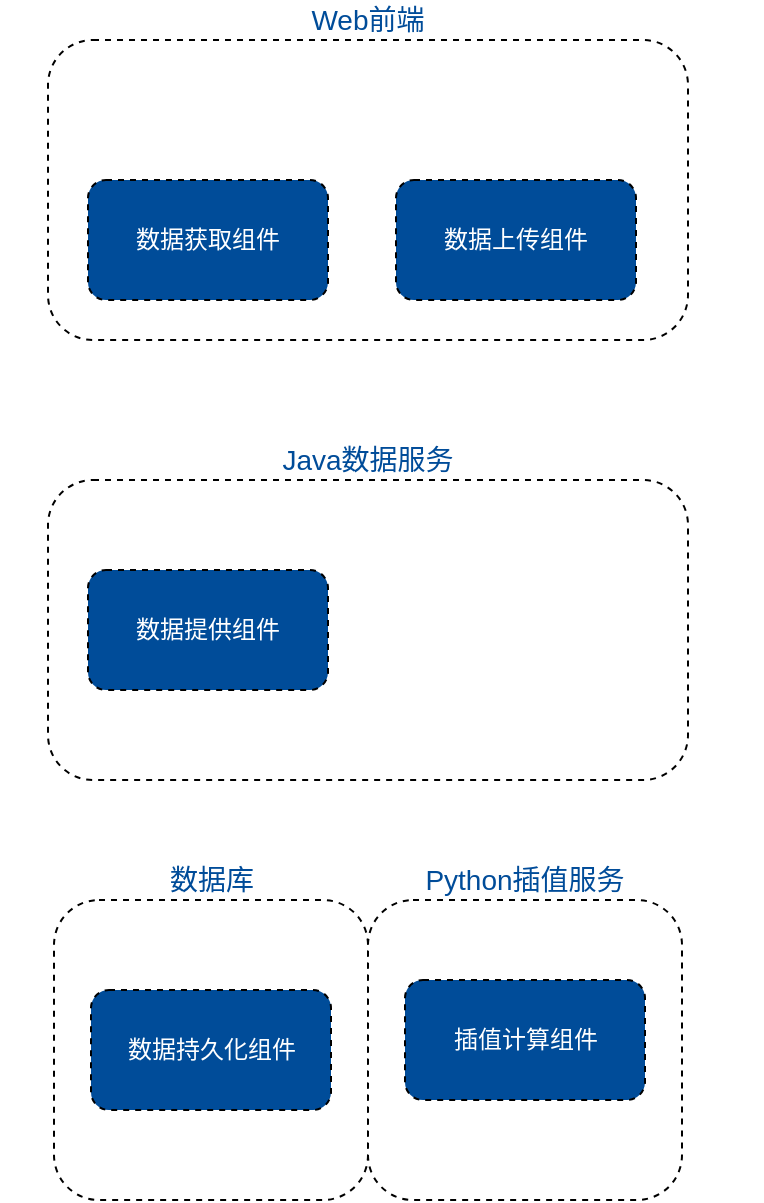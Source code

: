 <mxfile version="13.6.5" type="github">
  <diagram id="Kg9v2PKGdZfVGiz0Gp11" name="第 1 页">
    <mxGraphModel dx="742" dy="683" grid="1" gridSize="10" guides="1" tooltips="1" connect="1" arrows="1" fold="1" page="1" pageScale="1" pageWidth="827" pageHeight="1169" math="0" shadow="0">
      <root>
        <mxCell id="0" />
        <mxCell id="1" parent="0" />
        <mxCell id="LsitBjnYXSRyM2MQ24yq-1" value="" style="rounded=1;whiteSpace=wrap;html=1;dashed=1;" vertex="1" parent="1">
          <mxGeometry x="240" y="620" width="320" height="150" as="geometry" />
        </mxCell>
        <mxCell id="LsitBjnYXSRyM2MQ24yq-2" value="&lt;font color=&quot;#004c99&quot;&gt;&lt;span style=&quot;font-size: 14px&quot;&gt;Java数据服务&lt;/span&gt;&lt;/font&gt;" style="text;html=1;strokeColor=none;fillColor=none;align=center;verticalAlign=middle;whiteSpace=wrap;rounded=0;dashed=1;" vertex="1" parent="1">
          <mxGeometry x="295" y="600" width="210" height="20" as="geometry" />
        </mxCell>
        <mxCell id="LsitBjnYXSRyM2MQ24yq-3" value="" style="rounded=1;whiteSpace=wrap;html=1;dashed=1;" vertex="1" parent="1">
          <mxGeometry x="243" y="830" width="157" height="150" as="geometry" />
        </mxCell>
        <mxCell id="LsitBjnYXSRyM2MQ24yq-4" value="" style="rounded=1;whiteSpace=wrap;html=1;dashed=1;" vertex="1" parent="1">
          <mxGeometry x="400" y="830" width="157" height="150" as="geometry" />
        </mxCell>
        <mxCell id="LsitBjnYXSRyM2MQ24yq-5" value="&lt;font color=&quot;#004c99&quot;&gt;&lt;span style=&quot;font-size: 14px&quot;&gt;数据库&lt;/span&gt;&lt;/font&gt;" style="text;html=1;strokeColor=none;fillColor=none;align=center;verticalAlign=middle;whiteSpace=wrap;rounded=0;dashed=1;" vertex="1" parent="1">
          <mxGeometry x="216.5" y="810" width="210" height="20" as="geometry" />
        </mxCell>
        <mxCell id="LsitBjnYXSRyM2MQ24yq-6" value="&lt;font color=&quot;#004c99&quot; style=&quot;font-size: 14px&quot;&gt;Python插值服务&lt;/font&gt;" style="text;html=1;strokeColor=none;fillColor=none;align=center;verticalAlign=middle;whiteSpace=wrap;rounded=0;dashed=1;" vertex="1" parent="1">
          <mxGeometry x="360.25" y="810" width="236.5" height="20" as="geometry" />
        </mxCell>
        <mxCell id="LsitBjnYXSRyM2MQ24yq-8" value="" style="rounded=1;whiteSpace=wrap;html=1;dashed=1;" vertex="1" parent="1">
          <mxGeometry x="240" y="400" width="320" height="150" as="geometry" />
        </mxCell>
        <mxCell id="LsitBjnYXSRyM2MQ24yq-9" value="&lt;font color=&quot;#004c99&quot;&gt;&lt;span style=&quot;font-size: 14px&quot;&gt;Web前端&lt;/span&gt;&lt;/font&gt;" style="text;html=1;strokeColor=none;fillColor=none;align=center;verticalAlign=middle;whiteSpace=wrap;rounded=0;dashed=1;" vertex="1" parent="1">
          <mxGeometry x="295" y="380" width="210" height="20" as="geometry" />
        </mxCell>
        <mxCell id="LsitBjnYXSRyM2MQ24yq-11" value="&lt;font color=&quot;#ffffff&quot;&gt;数据上传组件&lt;br&gt;&lt;/font&gt;" style="rounded=1;whiteSpace=wrap;html=1;dashed=1;fillColor=#004C99;" vertex="1" parent="1">
          <mxGeometry x="414" y="470" width="120" height="60" as="geometry" />
        </mxCell>
        <mxCell id="LsitBjnYXSRyM2MQ24yq-12" value="&lt;font color=&quot;#ffffff&quot;&gt;数据获取组件&lt;/font&gt;" style="rounded=1;whiteSpace=wrap;html=1;dashed=1;fillColor=#004C99;" vertex="1" parent="1">
          <mxGeometry x="260" y="470" width="120" height="60" as="geometry" />
        </mxCell>
        <mxCell id="LsitBjnYXSRyM2MQ24yq-13" value="&lt;font color=&quot;#ffffff&quot;&gt;数据提供组件&lt;/font&gt;" style="rounded=1;whiteSpace=wrap;html=1;dashed=1;fillColor=#004C99;" vertex="1" parent="1">
          <mxGeometry x="260" y="665" width="120" height="60" as="geometry" />
        </mxCell>
        <mxCell id="LsitBjnYXSRyM2MQ24yq-14" value="&lt;font color=&quot;#ffffff&quot;&gt;插值计算组件&lt;/font&gt;" style="rounded=1;whiteSpace=wrap;html=1;dashed=1;fillColor=#004C99;" vertex="1" parent="1">
          <mxGeometry x="418.5" y="870" width="120" height="60" as="geometry" />
        </mxCell>
        <mxCell id="LsitBjnYXSRyM2MQ24yq-15" value="&lt;font color=&quot;#ffffff&quot;&gt;数据持久化组件&lt;/font&gt;" style="rounded=1;whiteSpace=wrap;html=1;dashed=1;fillColor=#004C99;" vertex="1" parent="1">
          <mxGeometry x="261.5" y="875" width="120" height="60" as="geometry" />
        </mxCell>
      </root>
    </mxGraphModel>
  </diagram>
</mxfile>
